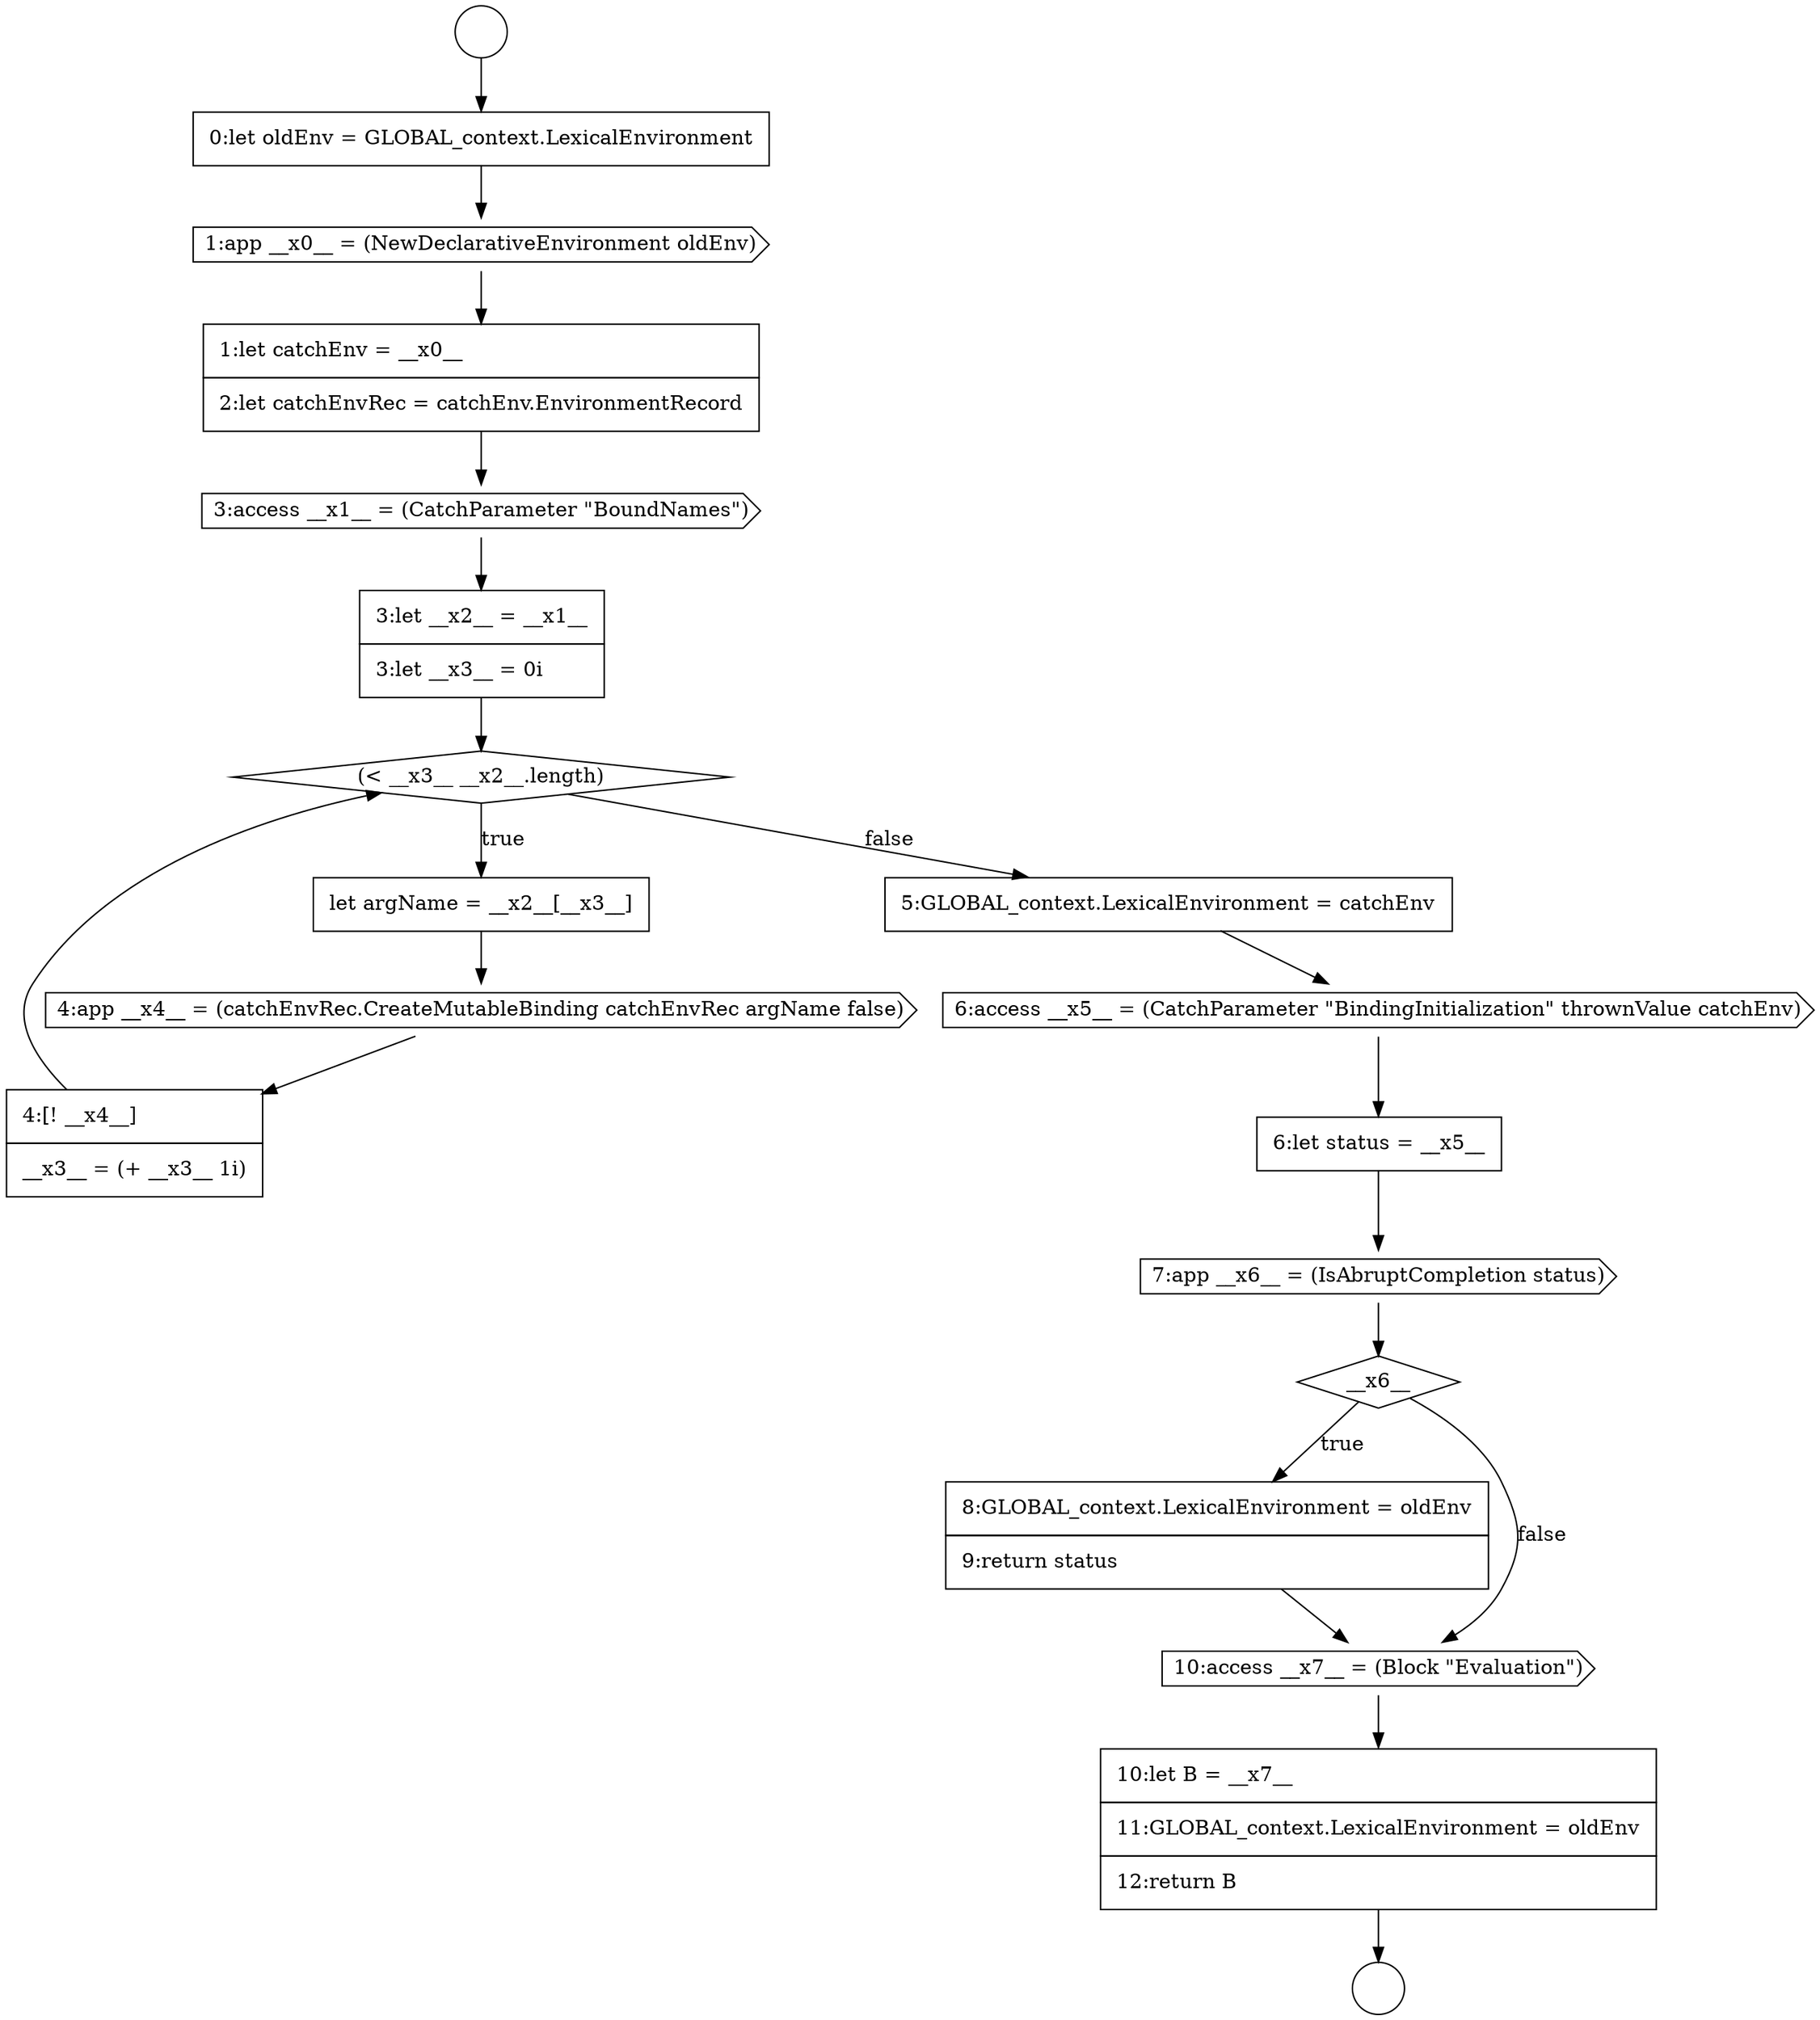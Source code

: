 digraph {
  node7541 [shape=cds, label=<<font color="black">6:access __x5__ = (CatchParameter &quot;BindingInitialization&quot; thrownValue catchEnv)</font>> color="black" fillcolor="white" style=filled]
  node7545 [shape=none, margin=0, label=<<font color="black">
    <table border="0" cellborder="1" cellspacing="0" cellpadding="10">
      <tr><td align="left">8:GLOBAL_context.LexicalEnvironment = oldEnv</td></tr>
      <tr><td align="left">9:return status</td></tr>
    </table>
  </font>> color="black" fillcolor="white" style=filled]
  node7540 [shape=none, margin=0, label=<<font color="black">
    <table border="0" cellborder="1" cellspacing="0" cellpadding="10">
      <tr><td align="left">5:GLOBAL_context.LexicalEnvironment = catchEnv</td></tr>
    </table>
  </font>> color="black" fillcolor="white" style=filled]
  node7544 [shape=diamond, label=<<font color="black">__x6__</font>> color="black" fillcolor="white" style=filled]
  node7539 [shape=none, margin=0, label=<<font color="black">
    <table border="0" cellborder="1" cellspacing="0" cellpadding="10">
      <tr><td align="left">4:[! __x4__]</td></tr>
      <tr><td align="left">__x3__ = (+ __x3__ 1i)</td></tr>
    </table>
  </font>> color="black" fillcolor="white" style=filled]
  node7543 [shape=cds, label=<<font color="black">7:app __x6__ = (IsAbruptCompletion status)</font>> color="black" fillcolor="white" style=filled]
  node7547 [shape=none, margin=0, label=<<font color="black">
    <table border="0" cellborder="1" cellspacing="0" cellpadding="10">
      <tr><td align="left">10:let B = __x7__</td></tr>
      <tr><td align="left">11:GLOBAL_context.LexicalEnvironment = oldEnv</td></tr>
      <tr><td align="left">12:return B</td></tr>
    </table>
  </font>> color="black" fillcolor="white" style=filled]
  node7530 [shape=circle label=" " color="black" fillcolor="white" style=filled]
  node7542 [shape=none, margin=0, label=<<font color="black">
    <table border="0" cellborder="1" cellspacing="0" cellpadding="10">
      <tr><td align="left">6:let status = __x5__</td></tr>
    </table>
  </font>> color="black" fillcolor="white" style=filled]
  node7538 [shape=cds, label=<<font color="black">4:app __x4__ = (catchEnvRec.CreateMutableBinding catchEnvRec argName false)</font>> color="black" fillcolor="white" style=filled]
  node7531 [shape=none, margin=0, label=<<font color="black">
    <table border="0" cellborder="1" cellspacing="0" cellpadding="10">
      <tr><td align="left">0:let oldEnv = GLOBAL_context.LexicalEnvironment</td></tr>
    </table>
  </font>> color="black" fillcolor="white" style=filled]
  node7537 [shape=none, margin=0, label=<<font color="black">
    <table border="0" cellborder="1" cellspacing="0" cellpadding="10">
      <tr><td align="left">let argName = __x2__[__x3__]</td></tr>
    </table>
  </font>> color="black" fillcolor="white" style=filled]
  node7532 [shape=cds, label=<<font color="black">1:app __x0__ = (NewDeclarativeEnvironment oldEnv)</font>> color="black" fillcolor="white" style=filled]
  node7533 [shape=none, margin=0, label=<<font color="black">
    <table border="0" cellborder="1" cellspacing="0" cellpadding="10">
      <tr><td align="left">1:let catchEnv = __x0__</td></tr>
      <tr><td align="left">2:let catchEnvRec = catchEnv.EnvironmentRecord</td></tr>
    </table>
  </font>> color="black" fillcolor="white" style=filled]
  node7535 [shape=none, margin=0, label=<<font color="black">
    <table border="0" cellborder="1" cellspacing="0" cellpadding="10">
      <tr><td align="left">3:let __x2__ = __x1__</td></tr>
      <tr><td align="left">3:let __x3__ = 0i</td></tr>
    </table>
  </font>> color="black" fillcolor="white" style=filled]
  node7534 [shape=cds, label=<<font color="black">3:access __x1__ = (CatchParameter &quot;BoundNames&quot;)</font>> color="black" fillcolor="white" style=filled]
  node7536 [shape=diamond, label=<<font color="black">(&lt; __x3__ __x2__.length)</font>> color="black" fillcolor="white" style=filled]
  node7546 [shape=cds, label=<<font color="black">10:access __x7__ = (Block &quot;Evaluation&quot;)</font>> color="black" fillcolor="white" style=filled]
  node7529 [shape=circle label=" " color="black" fillcolor="white" style=filled]
  node7533 -> node7534 [ color="black"]
  node7534 -> node7535 [ color="black"]
  node7542 -> node7543 [ color="black"]
  node7532 -> node7533 [ color="black"]
  node7529 -> node7531 [ color="black"]
  node7539 -> node7536 [ color="black"]
  node7531 -> node7532 [ color="black"]
  node7541 -> node7542 [ color="black"]
  node7543 -> node7544 [ color="black"]
  node7535 -> node7536 [ color="black"]
  node7540 -> node7541 [ color="black"]
  node7536 -> node7537 [label=<<font color="black">true</font>> color="black"]
  node7536 -> node7540 [label=<<font color="black">false</font>> color="black"]
  node7544 -> node7545 [label=<<font color="black">true</font>> color="black"]
  node7544 -> node7546 [label=<<font color="black">false</font>> color="black"]
  node7546 -> node7547 [ color="black"]
  node7537 -> node7538 [ color="black"]
  node7547 -> node7530 [ color="black"]
  node7538 -> node7539 [ color="black"]
  node7545 -> node7546 [ color="black"]
}
